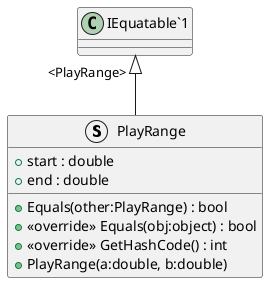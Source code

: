 @startuml
struct PlayRange {
    + Equals(other:PlayRange) : bool
    + <<override>> Equals(obj:object) : bool
    + <<override>> GetHashCode() : int
    + PlayRange(a:double, b:double)
    + start : double
    + end : double
}
"IEquatable`1" "<PlayRange>" <|-- PlayRange
@enduml
